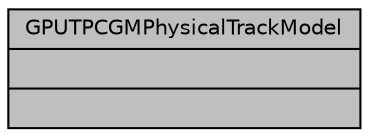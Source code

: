 digraph "GPUTPCGMPhysicalTrackModel"
{
 // INTERACTIVE_SVG=YES
  bgcolor="transparent";
  edge [fontname="Helvetica",fontsize="10",labelfontname="Helvetica",labelfontsize="10"];
  node [fontname="Helvetica",fontsize="10",shape=record];
  Node1 [label="{GPUTPCGMPhysicalTrackModel\n||}",height=0.2,width=0.4,color="black", fillcolor="grey75", style="filled", fontcolor="black"];
}
